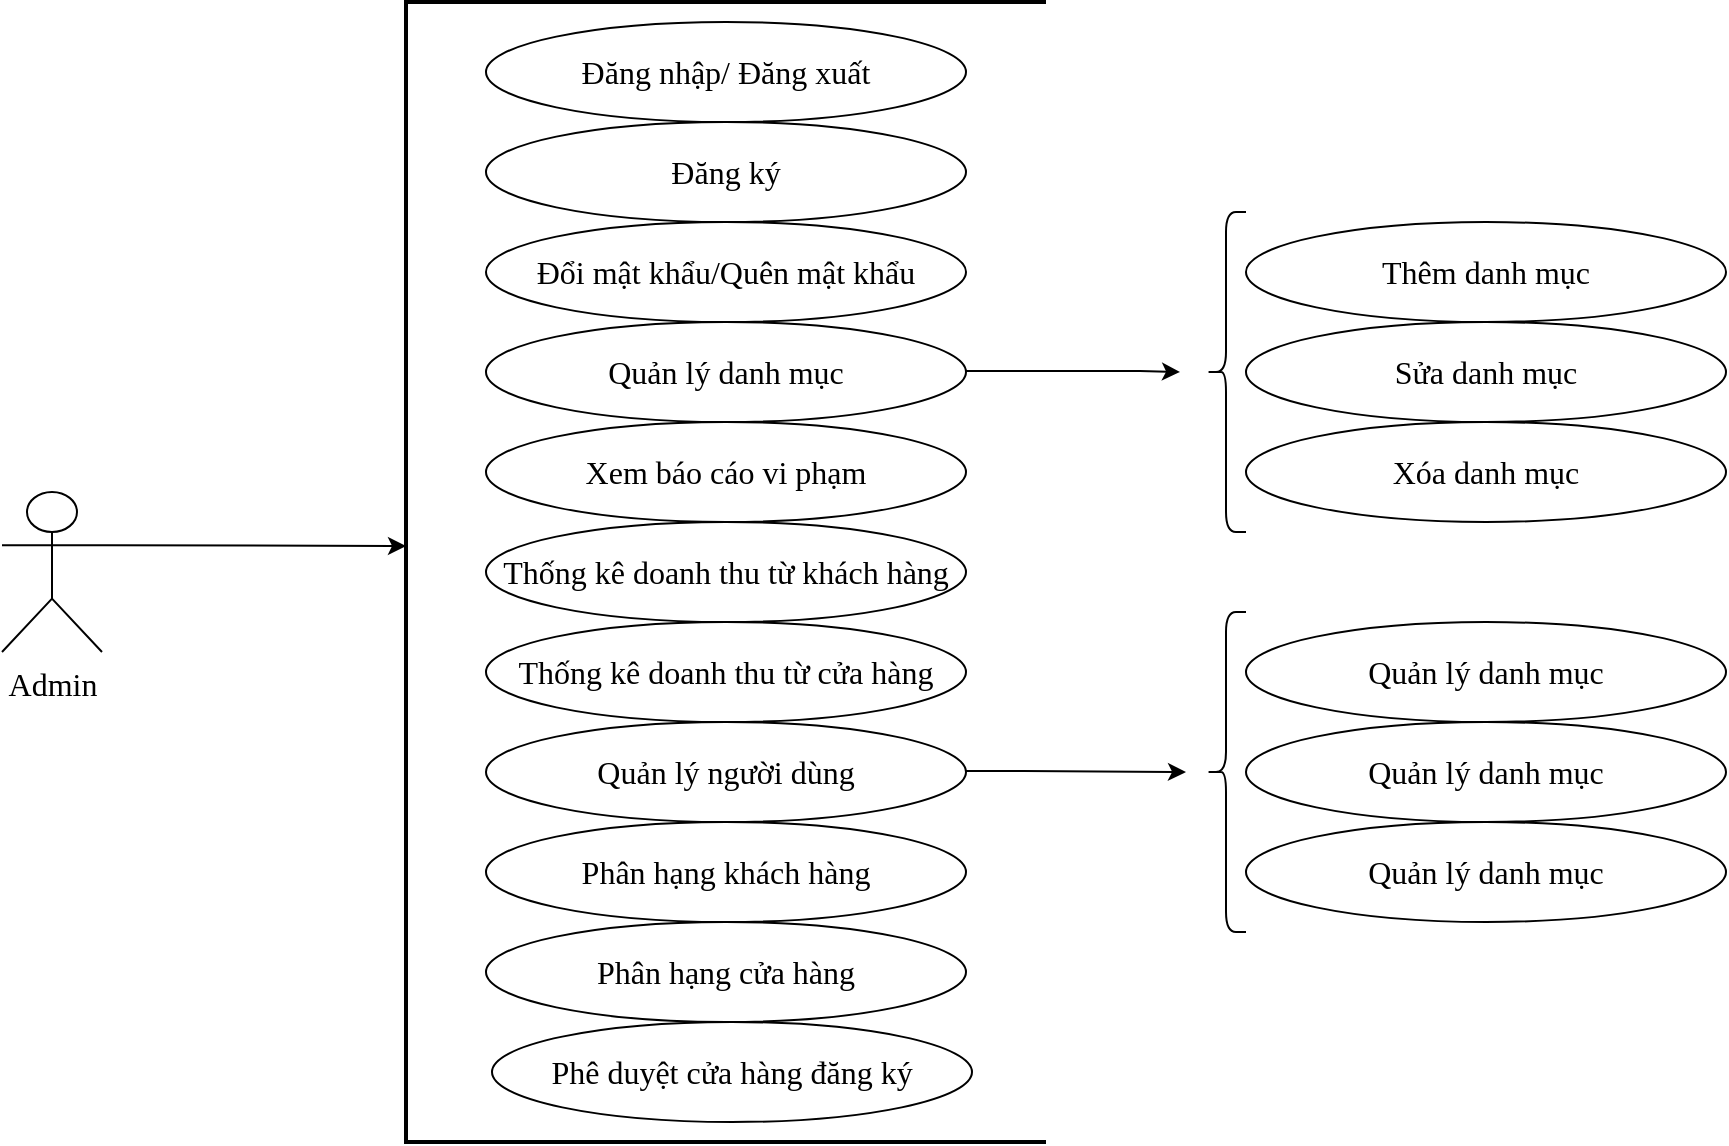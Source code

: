 <mxfile version="15.5.1" type="github">
  <diagram id="2YDtvbEqmmr2WRJqGNYT" name="Page-1">
    <mxGraphModel dx="2382" dy="1617" grid="0" gridSize="10" guides="1" tooltips="1" connect="1" arrows="1" fold="1" page="0" pageScale="1" pageWidth="850" pageHeight="1100" math="0" shadow="0">
      <root>
        <mxCell id="0" />
        <mxCell id="1" parent="0" />
        <mxCell id="eWI_-dGI4IAz-TgmicA4-3" value="" style="edgeStyle=orthogonalEdgeStyle;rounded=0;orthogonalLoop=1;jettySize=auto;html=1;exitX=1;exitY=0.333;exitDx=0;exitDy=0;exitPerimeter=0;" parent="1" source="eWI_-dGI4IAz-TgmicA4-1" edge="1">
          <mxGeometry relative="1" as="geometry">
            <mxPoint x="240" y="262" as="targetPoint" />
            <Array as="points">
              <mxPoint x="90" y="262" />
            </Array>
          </mxGeometry>
        </mxCell>
        <mxCell id="eWI_-dGI4IAz-TgmicA4-1" value="Admin" style="shape=umlActor;verticalLabelPosition=bottom;verticalAlign=top;html=1;outlineConnect=0;fontFamily=Times New Roman;fontSize=16;" parent="1" vertex="1">
          <mxGeometry x="38" y="235" width="50" height="80" as="geometry" />
        </mxCell>
        <mxCell id="eWI_-dGI4IAz-TgmicA4-5" value="" style="strokeWidth=2;html=1;shape=mxgraph.flowchart.annotation_1;align=left;pointerEvents=1;fontFamily=Times New Roman;fontSize=16;" parent="1" vertex="1">
          <mxGeometry x="240" y="-10" width="320" height="570" as="geometry" />
        </mxCell>
        <mxCell id="eWI_-dGI4IAz-TgmicA4-8" value="Đăng nhập/ Đăng xuất" style="ellipse;whiteSpace=wrap;html=1;fontFamily=Times New Roman;fontSize=16;" parent="1" vertex="1">
          <mxGeometry x="280" width="240" height="50" as="geometry" />
        </mxCell>
        <mxCell id="eWI_-dGI4IAz-TgmicA4-9" value="Đổi mật khẩu/Quên mật khẩu" style="ellipse;whiteSpace=wrap;html=1;fontFamily=Times New Roman;fontSize=16;" parent="1" vertex="1">
          <mxGeometry x="280" y="100" width="240" height="50" as="geometry" />
        </mxCell>
        <mxCell id="eWI_-dGI4IAz-TgmicA4-11" value="Quản lý danh mục" style="ellipse;whiteSpace=wrap;html=1;fontFamily=Times New Roman;fontSize=16;" parent="1" vertex="1">
          <mxGeometry x="280" y="150" width="240" height="50" as="geometry" />
        </mxCell>
        <mxCell id="eWI_-dGI4IAz-TgmicA4-26" value="Thống kê doanh thu từ cửa hàng" style="ellipse;whiteSpace=wrap;html=1;fontFamily=Times New Roman;fontSize=16;" parent="1" vertex="1">
          <mxGeometry x="280" y="300" width="240" height="50" as="geometry" />
        </mxCell>
        <mxCell id="eWI_-dGI4IAz-TgmicA4-28" value="Thống kê doanh thu từ khách hàng" style="ellipse;whiteSpace=wrap;html=1;fontFamily=Times New Roman;fontSize=16;" parent="1" vertex="1">
          <mxGeometry x="280" y="250" width="240" height="50" as="geometry" />
        </mxCell>
        <mxCell id="eWI_-dGI4IAz-TgmicA4-29" value="Phân hạng khách hàng" style="ellipse;whiteSpace=wrap;html=1;fontFamily=Times New Roman;fontSize=16;" parent="1" vertex="1">
          <mxGeometry x="280" y="400" width="240" height="50" as="geometry" />
        </mxCell>
        <mxCell id="eWI_-dGI4IAz-TgmicA4-30" value="Phân hạng cửa hàng" style="ellipse;whiteSpace=wrap;html=1;fontFamily=Times New Roman;fontSize=16;" parent="1" vertex="1">
          <mxGeometry x="280" y="450" width="240" height="50" as="geometry" />
        </mxCell>
        <mxCell id="eWI_-dGI4IAz-TgmicA4-31" value="Xem báo cáo vi phạm" style="ellipse;whiteSpace=wrap;html=1;fontFamily=Times New Roman;fontSize=16;" parent="1" vertex="1">
          <mxGeometry x="280" y="200" width="240" height="50" as="geometry" />
        </mxCell>
        <mxCell id="CH3Bwqs0S2gNGxrHbtev-1" value="Đăng ký" style="ellipse;whiteSpace=wrap;html=1;fontFamily=Times New Roman;fontSize=16;" parent="1" vertex="1">
          <mxGeometry x="280" y="50" width="240" height="50" as="geometry" />
        </mxCell>
        <mxCell id="CH3Bwqs0S2gNGxrHbtev-3" value="Quản lý người dùng" style="ellipse;whiteSpace=wrap;html=1;fontFamily=Times New Roman;fontSize=16;" parent="1" vertex="1">
          <mxGeometry x="280" y="350" width="240" height="50" as="geometry" />
        </mxCell>
        <mxCell id="CH3Bwqs0S2gNGxrHbtev-11" style="edgeStyle=orthogonalEdgeStyle;rounded=0;orthogonalLoop=1;jettySize=auto;html=1;fontFamily=Times New Roman;fontSize=16;" parent="1" edge="1">
          <mxGeometry relative="1" as="geometry">
            <mxPoint x="627" y="175" as="targetPoint" />
            <mxPoint x="520" y="174.5" as="sourcePoint" />
            <Array as="points">
              <mxPoint x="607" y="175" />
              <mxPoint x="607" y="175" />
            </Array>
          </mxGeometry>
        </mxCell>
        <mxCell id="o2e5PQmRFiPozlzjPbv9-1" value="Phê duyệt cửa hàng đăng ký" style="ellipse;whiteSpace=wrap;html=1;fontFamily=Times New Roman;fontSize=16;" parent="1" vertex="1">
          <mxGeometry x="283" y="500" width="240" height="50" as="geometry" />
        </mxCell>
        <mxCell id="Z55lD6U0m1PL-CB6iMaN-1" value="Thêm danh mục" style="ellipse;whiteSpace=wrap;html=1;fontFamily=Times New Roman;fontSize=16;" parent="1" vertex="1">
          <mxGeometry x="660" y="100" width="240" height="50" as="geometry" />
        </mxCell>
        <mxCell id="Z55lD6U0m1PL-CB6iMaN-2" value="Sửa danh mục" style="ellipse;whiteSpace=wrap;html=1;fontFamily=Times New Roman;fontSize=16;" parent="1" vertex="1">
          <mxGeometry x="660" y="150" width="240" height="50" as="geometry" />
        </mxCell>
        <mxCell id="Z55lD6U0m1PL-CB6iMaN-3" value="Xóa danh mục" style="ellipse;whiteSpace=wrap;html=1;fontFamily=Times New Roman;fontSize=16;" parent="1" vertex="1">
          <mxGeometry x="660" y="200" width="240" height="50" as="geometry" />
        </mxCell>
        <mxCell id="Z55lD6U0m1PL-CB6iMaN-4" value="Quản lý danh mục" style="ellipse;whiteSpace=wrap;html=1;fontFamily=Times New Roman;fontSize=16;" parent="1" vertex="1">
          <mxGeometry x="660" y="300" width="240" height="50" as="geometry" />
        </mxCell>
        <mxCell id="Z55lD6U0m1PL-CB6iMaN-5" value="Quản lý danh mục" style="ellipse;whiteSpace=wrap;html=1;fontFamily=Times New Roman;fontSize=16;" parent="1" vertex="1">
          <mxGeometry x="660" y="350" width="240" height="50" as="geometry" />
        </mxCell>
        <mxCell id="Z55lD6U0m1PL-CB6iMaN-6" value="Quản lý danh mục" style="ellipse;whiteSpace=wrap;html=1;fontFamily=Times New Roman;fontSize=16;" parent="1" vertex="1">
          <mxGeometry x="660" y="400" width="240" height="50" as="geometry" />
        </mxCell>
        <mxCell id="Z55lD6U0m1PL-CB6iMaN-7" value="" style="shape=curlyBracket;whiteSpace=wrap;html=1;rounded=1;" parent="1" vertex="1">
          <mxGeometry x="640" y="95" width="20" height="160" as="geometry" />
        </mxCell>
        <mxCell id="Z55lD6U0m1PL-CB6iMaN-8" value="" style="shape=curlyBracket;whiteSpace=wrap;html=1;rounded=1;" parent="1" vertex="1">
          <mxGeometry x="640" y="295" width="20" height="160" as="geometry" />
        </mxCell>
        <mxCell id="Z55lD6U0m1PL-CB6iMaN-9" style="edgeStyle=orthogonalEdgeStyle;rounded=0;orthogonalLoop=1;jettySize=auto;html=1;fontFamily=Times New Roman;fontSize=16;" parent="1" edge="1">
          <mxGeometry relative="1" as="geometry">
            <mxPoint x="630" y="375" as="targetPoint" />
            <mxPoint x="520" y="374.5" as="sourcePoint" />
            <Array as="points">
              <mxPoint x="549" y="375" />
              <mxPoint x="549" y="375" />
            </Array>
          </mxGeometry>
        </mxCell>
      </root>
    </mxGraphModel>
  </diagram>
</mxfile>
